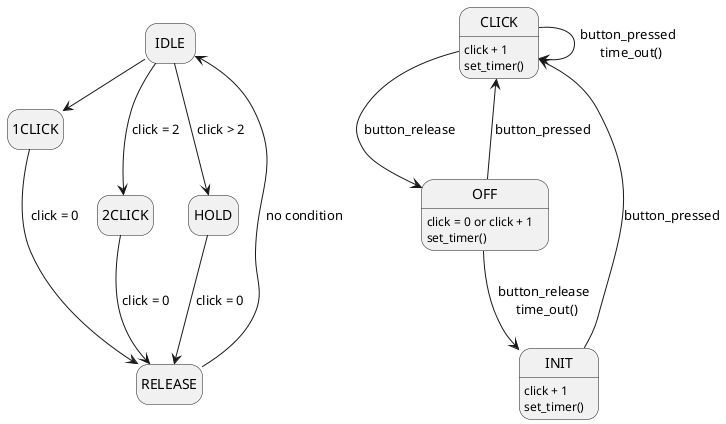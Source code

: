 @startuml button_click
hide empty description

state "CLICK" as cl
cl : click + 1
cl : set_timer()

state "OFF" as of
of : click = 0 or click + 1
of : set_timer()

state "INIT" as in 
in : click + 1
in : set_timer()

state "1CLICK" as cl1
state "2CLICK" as cl2
state "HOLD" as hold
state "RELEASE" as re
state "IDLE" as idle

in --> cl : button_pressed
cl --> cl : button_pressed \n time_out()
cl --> of : button_release

of --> in : button_release \n time_out()
of --> cl : button_pressed

idle -> cl1 : click = 1
idle --> cl2 : click = 2
idle --> hold : click > 2
cl1 --> re : click = 0
cl2 --> re : click = 0
hold --> re : click = 0
re -> idle : no condition

@enduml
